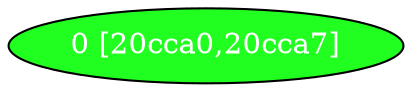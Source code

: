 diGraph libnss3{
	libnss3_0  [style=filled fillcolor="#20FF20" fontcolor="#ffffff" shape=oval label="0 [20cca0,20cca7]"]


}
